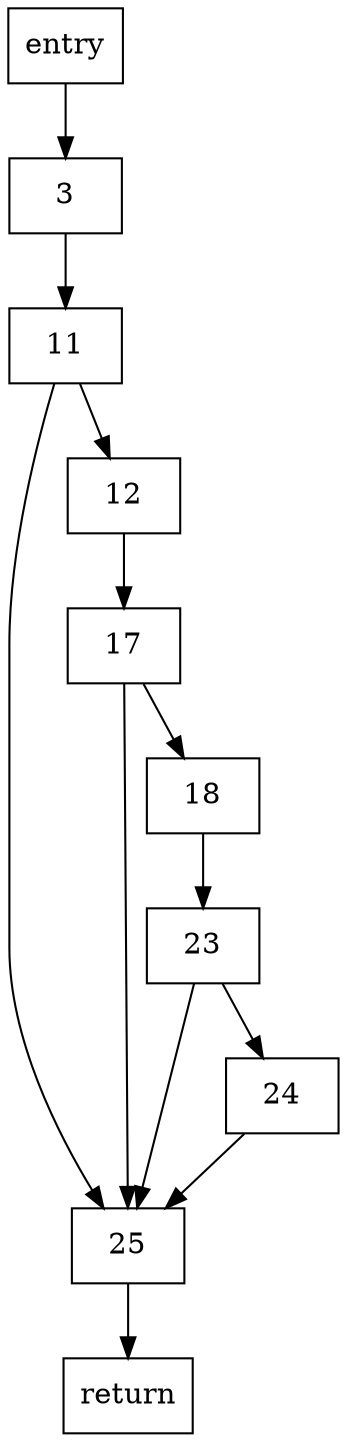digraph "CFG" {
  node [shape=box];
  "entry" -> "3";
  "3" -> "11";
  "11" -> "25";
  "11" -> "12";
  "12" -> "17";
  "17" -> "25";
  "17" -> "18";
  "18" -> "23";
  "23" -> "25";
  "23" -> "24";
  "24" -> "25";
  "25" -> "return";
}